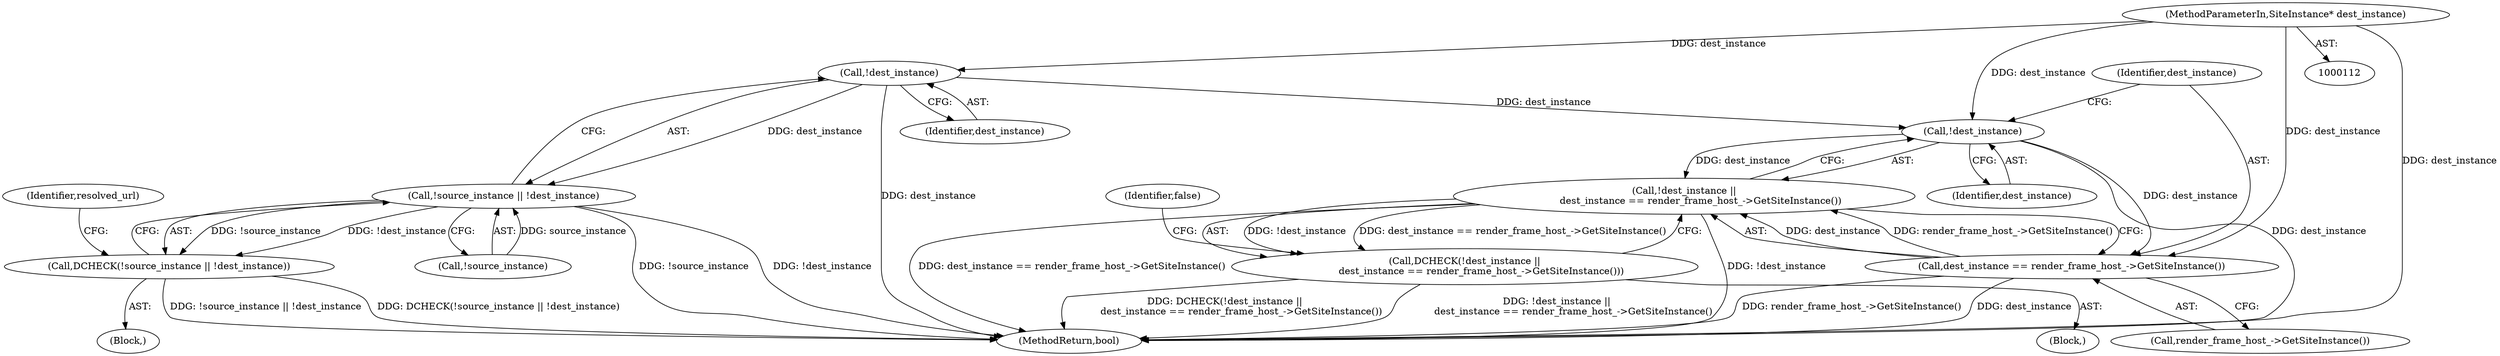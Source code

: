 digraph "0_Chrome_0bb3f5c715eb66bb5c1fb05fd81d902ca57f33ca_0@pointer" {
"1000115" [label="(MethodParameterIn,SiteInstance* dest_instance)"];
"1000121" [label="(Call,!dest_instance)"];
"1000118" [label="(Call,!source_instance || !dest_instance)"];
"1000117" [label="(Call,DCHECK(!source_instance || !dest_instance))"];
"1000163" [label="(Call,!dest_instance)"];
"1000162" [label="(Call,!dest_instance ||\n           dest_instance == render_frame_host_->GetSiteInstance())"];
"1000161" [label="(Call,DCHECK(!dest_instance ||\n           dest_instance == render_frame_host_->GetSiteInstance()))"];
"1000165" [label="(Call,dest_instance == render_frame_host_->GetSiteInstance())"];
"1000125" [label="(Identifier,resolved_url)"];
"1000165" [label="(Call,dest_instance == render_frame_host_->GetSiteInstance())"];
"1000118" [label="(Call,!source_instance || !dest_instance)"];
"1000117" [label="(Call,DCHECK(!source_instance || !dest_instance))"];
"1000163" [label="(Call,!dest_instance)"];
"1000116" [label="(Block,)"];
"1000172" [label="(MethodReturn,bool)"];
"1000119" [label="(Call,!source_instance)"];
"1000164" [label="(Identifier,dest_instance)"];
"1000121" [label="(Call,!dest_instance)"];
"1000160" [label="(Block,)"];
"1000169" [label="(Identifier,false)"];
"1000167" [label="(Call,render_frame_host_->GetSiteInstance())"];
"1000122" [label="(Identifier,dest_instance)"];
"1000161" [label="(Call,DCHECK(!dest_instance ||\n           dest_instance == render_frame_host_->GetSiteInstance()))"];
"1000115" [label="(MethodParameterIn,SiteInstance* dest_instance)"];
"1000166" [label="(Identifier,dest_instance)"];
"1000162" [label="(Call,!dest_instance ||\n           dest_instance == render_frame_host_->GetSiteInstance())"];
"1000115" -> "1000112"  [label="AST: "];
"1000115" -> "1000172"  [label="DDG: dest_instance"];
"1000115" -> "1000121"  [label="DDG: dest_instance"];
"1000115" -> "1000163"  [label="DDG: dest_instance"];
"1000115" -> "1000165"  [label="DDG: dest_instance"];
"1000121" -> "1000118"  [label="AST: "];
"1000121" -> "1000122"  [label="CFG: "];
"1000122" -> "1000121"  [label="AST: "];
"1000118" -> "1000121"  [label="CFG: "];
"1000121" -> "1000172"  [label="DDG: dest_instance"];
"1000121" -> "1000118"  [label="DDG: dest_instance"];
"1000121" -> "1000163"  [label="DDG: dest_instance"];
"1000118" -> "1000117"  [label="AST: "];
"1000118" -> "1000119"  [label="CFG: "];
"1000119" -> "1000118"  [label="AST: "];
"1000117" -> "1000118"  [label="CFG: "];
"1000118" -> "1000172"  [label="DDG: !source_instance"];
"1000118" -> "1000172"  [label="DDG: !dest_instance"];
"1000118" -> "1000117"  [label="DDG: !source_instance"];
"1000118" -> "1000117"  [label="DDG: !dest_instance"];
"1000119" -> "1000118"  [label="DDG: source_instance"];
"1000117" -> "1000116"  [label="AST: "];
"1000125" -> "1000117"  [label="CFG: "];
"1000117" -> "1000172"  [label="DDG: !source_instance || !dest_instance"];
"1000117" -> "1000172"  [label="DDG: DCHECK(!source_instance || !dest_instance)"];
"1000163" -> "1000162"  [label="AST: "];
"1000163" -> "1000164"  [label="CFG: "];
"1000164" -> "1000163"  [label="AST: "];
"1000166" -> "1000163"  [label="CFG: "];
"1000162" -> "1000163"  [label="CFG: "];
"1000163" -> "1000172"  [label="DDG: dest_instance"];
"1000163" -> "1000162"  [label="DDG: dest_instance"];
"1000163" -> "1000165"  [label="DDG: dest_instance"];
"1000162" -> "1000161"  [label="AST: "];
"1000162" -> "1000165"  [label="CFG: "];
"1000165" -> "1000162"  [label="AST: "];
"1000161" -> "1000162"  [label="CFG: "];
"1000162" -> "1000172"  [label="DDG: !dest_instance"];
"1000162" -> "1000172"  [label="DDG: dest_instance == render_frame_host_->GetSiteInstance()"];
"1000162" -> "1000161"  [label="DDG: !dest_instance"];
"1000162" -> "1000161"  [label="DDG: dest_instance == render_frame_host_->GetSiteInstance()"];
"1000165" -> "1000162"  [label="DDG: dest_instance"];
"1000165" -> "1000162"  [label="DDG: render_frame_host_->GetSiteInstance()"];
"1000161" -> "1000160"  [label="AST: "];
"1000169" -> "1000161"  [label="CFG: "];
"1000161" -> "1000172"  [label="DDG: !dest_instance ||\n           dest_instance == render_frame_host_->GetSiteInstance()"];
"1000161" -> "1000172"  [label="DDG: DCHECK(!dest_instance ||\n           dest_instance == render_frame_host_->GetSiteInstance())"];
"1000165" -> "1000167"  [label="CFG: "];
"1000166" -> "1000165"  [label="AST: "];
"1000167" -> "1000165"  [label="AST: "];
"1000165" -> "1000172"  [label="DDG: dest_instance"];
"1000165" -> "1000172"  [label="DDG: render_frame_host_->GetSiteInstance()"];
}

